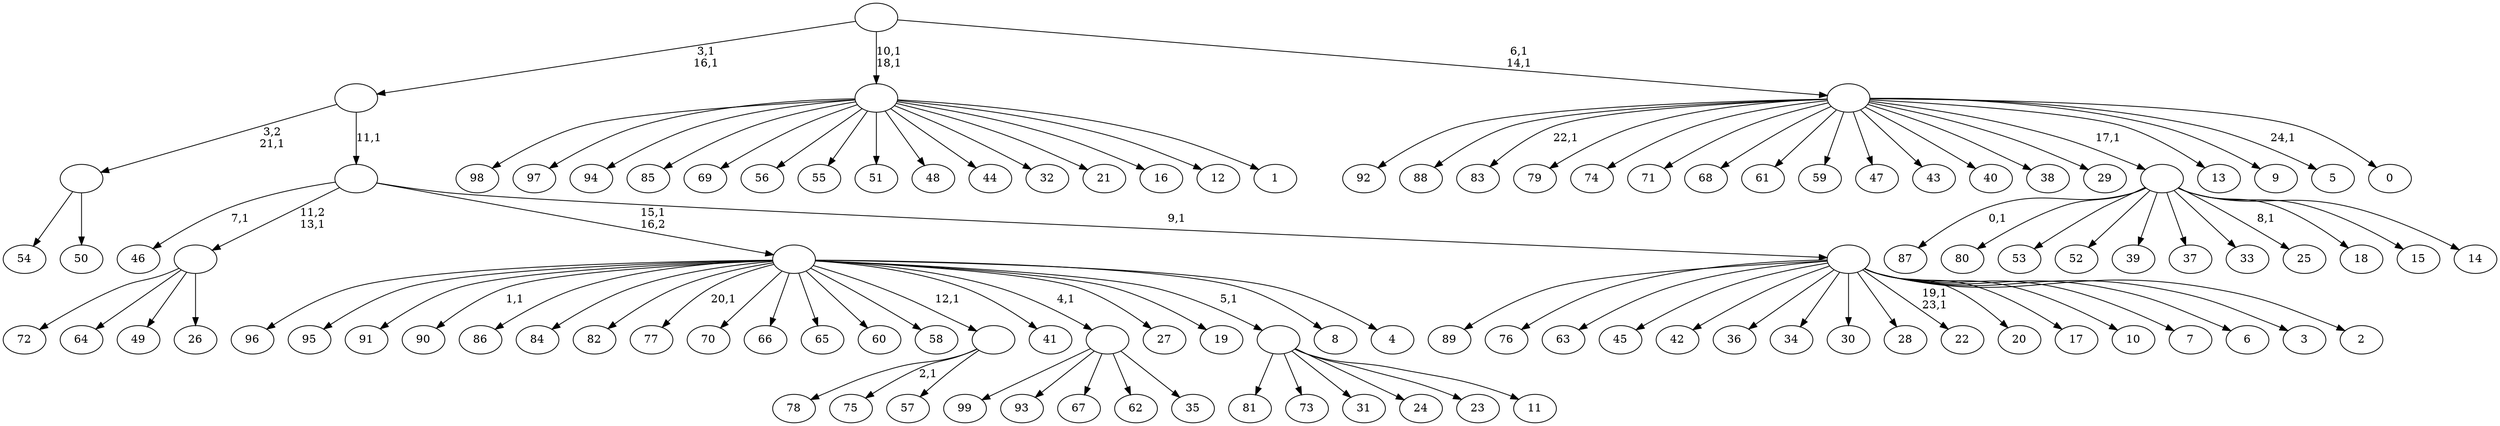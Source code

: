 digraph T {
	125 [label="99"]
	124 [label="98"]
	123 [label="97"]
	122 [label="96"]
	121 [label="95"]
	120 [label="94"]
	119 [label="93"]
	118 [label="92"]
	117 [label="91"]
	116 [label="90"]
	114 [label="89"]
	113 [label="88"]
	112 [label="87"]
	110 [label="86"]
	109 [label="85"]
	108 [label="84"]
	107 [label="83"]
	105 [label="82"]
	104 [label="81"]
	103 [label="80"]
	102 [label="79"]
	101 [label="78"]
	100 [label="77"]
	98 [label="76"]
	97 [label="75"]
	95 [label="74"]
	94 [label="73"]
	93 [label="72"]
	92 [label="71"]
	91 [label="70"]
	90 [label="69"]
	89 [label="68"]
	88 [label="67"]
	87 [label="66"]
	86 [label="65"]
	85 [label="64"]
	84 [label="63"]
	83 [label="62"]
	82 [label="61"]
	81 [label="60"]
	80 [label="59"]
	79 [label="58"]
	78 [label="57"]
	77 [label=""]
	76 [label="56"]
	75 [label="55"]
	74 [label="54"]
	73 [label="53"]
	72 [label="52"]
	71 [label="51"]
	70 [label="50"]
	69 [label=""]
	68 [label="49"]
	67 [label="48"]
	66 [label="47"]
	65 [label="46"]
	63 [label="45"]
	62 [label="44"]
	61 [label="43"]
	60 [label="42"]
	59 [label="41"]
	58 [label="40"]
	57 [label="39"]
	56 [label="38"]
	55 [label="37"]
	54 [label="36"]
	53 [label="35"]
	52 [label=""]
	51 [label="34"]
	50 [label="33"]
	49 [label="32"]
	48 [label="31"]
	47 [label="30"]
	46 [label="29"]
	45 [label="28"]
	44 [label="27"]
	43 [label="26"]
	42 [label=""]
	41 [label="25"]
	39 [label="24"]
	38 [label="23"]
	37 [label="22"]
	34 [label="21"]
	33 [label="20"]
	32 [label="19"]
	31 [label="18"]
	30 [label="17"]
	29 [label="16"]
	28 [label="15"]
	27 [label="14"]
	26 [label=""]
	25 [label="13"]
	24 [label="12"]
	23 [label="11"]
	22 [label=""]
	21 [label="10"]
	20 [label="9"]
	19 [label="8"]
	18 [label="7"]
	17 [label="6"]
	16 [label="5"]
	14 [label="4"]
	13 [label=""]
	12 [label="3"]
	11 [label="2"]
	10 [label=""]
	9 [label=""]
	8 [label=""]
	6 [label="1"]
	5 [label=""]
	3 [label="0"]
	2 [label=""]
	0 [label=""]
	77 -> 97 [label="2,1"]
	77 -> 101 [label=""]
	77 -> 78 [label=""]
	69 -> 74 [label=""]
	69 -> 70 [label=""]
	52 -> 125 [label=""]
	52 -> 119 [label=""]
	52 -> 88 [label=""]
	52 -> 83 [label=""]
	52 -> 53 [label=""]
	42 -> 93 [label=""]
	42 -> 85 [label=""]
	42 -> 68 [label=""]
	42 -> 43 [label=""]
	26 -> 41 [label="8,1"]
	26 -> 112 [label="0,1"]
	26 -> 103 [label=""]
	26 -> 73 [label=""]
	26 -> 72 [label=""]
	26 -> 57 [label=""]
	26 -> 55 [label=""]
	26 -> 50 [label=""]
	26 -> 31 [label=""]
	26 -> 28 [label=""]
	26 -> 27 [label=""]
	22 -> 104 [label=""]
	22 -> 94 [label=""]
	22 -> 48 [label=""]
	22 -> 39 [label=""]
	22 -> 38 [label=""]
	22 -> 23 [label=""]
	13 -> 100 [label="20,1"]
	13 -> 116 [label="1,1"]
	13 -> 122 [label=""]
	13 -> 121 [label=""]
	13 -> 117 [label=""]
	13 -> 110 [label=""]
	13 -> 108 [label=""]
	13 -> 105 [label=""]
	13 -> 91 [label=""]
	13 -> 87 [label=""]
	13 -> 86 [label=""]
	13 -> 81 [label=""]
	13 -> 79 [label=""]
	13 -> 77 [label="12,1"]
	13 -> 59 [label=""]
	13 -> 52 [label="4,1"]
	13 -> 44 [label=""]
	13 -> 32 [label=""]
	13 -> 22 [label="5,1"]
	13 -> 19 [label=""]
	13 -> 14 [label=""]
	10 -> 37 [label="19,1\n23,1"]
	10 -> 114 [label=""]
	10 -> 98 [label=""]
	10 -> 84 [label=""]
	10 -> 63 [label=""]
	10 -> 60 [label=""]
	10 -> 54 [label=""]
	10 -> 51 [label=""]
	10 -> 47 [label=""]
	10 -> 45 [label=""]
	10 -> 33 [label=""]
	10 -> 30 [label=""]
	10 -> 21 [label=""]
	10 -> 18 [label=""]
	10 -> 17 [label=""]
	10 -> 12 [label=""]
	10 -> 11 [label=""]
	9 -> 65 [label="7,1"]
	9 -> 42 [label="11,2\n13,1"]
	9 -> 13 [label="15,1\n16,2"]
	9 -> 10 [label="9,1"]
	8 -> 69 [label="3,2\n21,1"]
	8 -> 9 [label="11,1"]
	5 -> 124 [label=""]
	5 -> 123 [label=""]
	5 -> 120 [label=""]
	5 -> 109 [label=""]
	5 -> 90 [label=""]
	5 -> 76 [label=""]
	5 -> 75 [label=""]
	5 -> 71 [label=""]
	5 -> 67 [label=""]
	5 -> 62 [label=""]
	5 -> 49 [label=""]
	5 -> 34 [label=""]
	5 -> 29 [label=""]
	5 -> 24 [label=""]
	5 -> 6 [label=""]
	2 -> 16 [label="24,1"]
	2 -> 107 [label="22,1"]
	2 -> 118 [label=""]
	2 -> 113 [label=""]
	2 -> 102 [label=""]
	2 -> 95 [label=""]
	2 -> 92 [label=""]
	2 -> 89 [label=""]
	2 -> 82 [label=""]
	2 -> 80 [label=""]
	2 -> 66 [label=""]
	2 -> 61 [label=""]
	2 -> 58 [label=""]
	2 -> 56 [label=""]
	2 -> 46 [label=""]
	2 -> 26 [label="17,1"]
	2 -> 25 [label=""]
	2 -> 20 [label=""]
	2 -> 3 [label=""]
	0 -> 2 [label="6,1\n14,1"]
	0 -> 5 [label="10,1\n18,1"]
	0 -> 8 [label="3,1\n16,1"]
}
